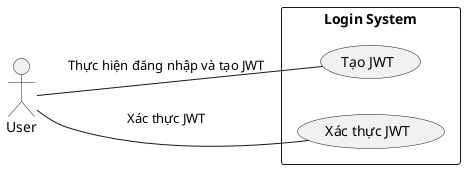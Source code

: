 @startuml

left to right direction
skinparam packageStyle rectangle
actor User as U
rectangle "Login System" {
  usecase "Tạo JWT" as CreateJWT
  usecase "Xác thực JWT" as VerifyJWT
}

U -- CreateJWT : Thực hiện đăng nhập và tạo JWT
U -- VerifyJWT : Xác thực JWT

@enduml